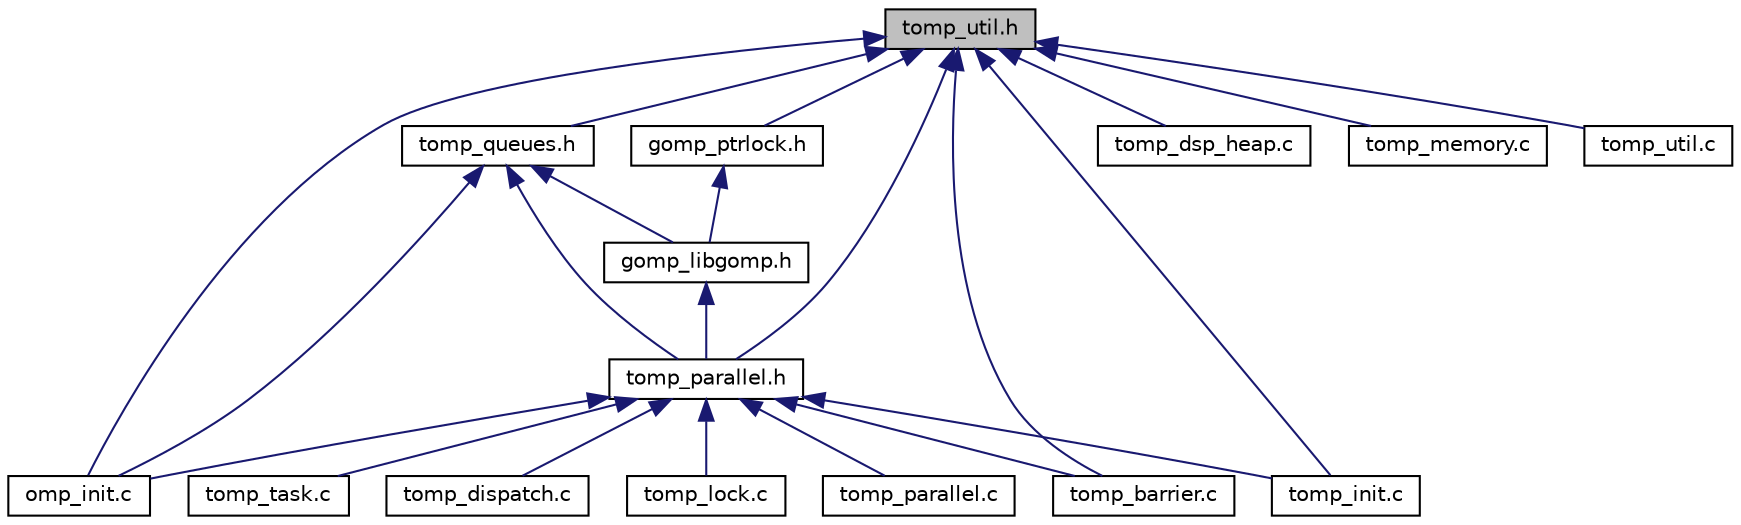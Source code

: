 digraph "tomp_util.h"
{
  edge [fontname="Helvetica",fontsize="10",labelfontname="Helvetica",labelfontsize="10"];
  node [fontname="Helvetica",fontsize="10",shape=record];
  Node1 [label="tomp_util.h",height=0.2,width=0.4,color="black", fillcolor="grey75", style="filled", fontcolor="black"];
  Node1 -> Node2 [dir="back",color="midnightblue",fontsize="10",style="solid",fontname="Helvetica"];
  Node2 [label="gomp_ptrlock.h",height=0.2,width=0.4,color="black", fillcolor="white", style="filled",URL="$gomp__ptrlock_8h_source.html"];
  Node2 -> Node3 [dir="back",color="midnightblue",fontsize="10",style="solid",fontname="Helvetica"];
  Node3 [label="gomp_libgomp.h",height=0.2,width=0.4,color="black", fillcolor="white", style="filled",URL="$gomp__libgomp_8h.html",tooltip="Declares gomp_schedule_type, gomp_work_share. "];
  Node3 -> Node4 [dir="back",color="midnightblue",fontsize="10",style="solid",fontname="Helvetica"];
  Node4 [label="tomp_parallel.h",height=0.2,width=0.4,color="black", fillcolor="white", style="filled",URL="$tomp__parallel_8h.html",tooltip="Declares various OMP data structures such as thread, teamstate team etc. "];
  Node4 -> Node5 [dir="back",color="midnightblue",fontsize="10",style="solid",fontname="Helvetica"];
  Node5 [label="omp_init.c",height=0.2,width=0.4,color="black", fillcolor="white", style="filled",URL="$omp__init_8c.html",tooltip="Implements function hooks to initialize the runtime during boot. "];
  Node4 -> Node6 [dir="back",color="midnightblue",fontsize="10",style="solid",fontname="Helvetica"];
  Node6 [label="tomp_barrier.c",height=0.2,width=0.4,color="black", fillcolor="white", style="filled",URL="$tomp__barrier_8c.html",tooltip="Implements GOMP_barrier. "];
  Node4 -> Node7 [dir="back",color="midnightblue",fontsize="10",style="solid",fontname="Helvetica"];
  Node7 [label="tomp_dispatch.c",height=0.2,width=0.4,color="black", fillcolor="white", style="filled",URL="$tomp__dispatch_8c.html",tooltip="Dispatcher Implementation for OpenMP. "];
  Node4 -> Node8 [dir="back",color="midnightblue",fontsize="10",style="solid",fontname="Helvetica"];
  Node8 [label="tomp_init.c",height=0.2,width=0.4,color="black", fillcolor="white", style="filled",URL="$tomp__init_8c.html",tooltip="Implements initialization/termination for OMP runtime. "];
  Node4 -> Node9 [dir="back",color="midnightblue",fontsize="10",style="solid",fontname="Helvetica"];
  Node9 [label="tomp_lock.c",height=0.2,width=0.4,color="black", fillcolor="white", style="filled",URL="$tomp__lock_8c.html",tooltip="Implements the OMP locking APIs. "];
  Node4 -> Node10 [dir="back",color="midnightblue",fontsize="10",style="solid",fontname="Helvetica"];
  Node10 [label="tomp_parallel.c",height=0.2,width=0.4,color="black", fillcolor="white", style="filled",URL="$tomp__parallel_8c.html",tooltip="Implements GOMP_parallel_[start|end]. "];
  Node4 -> Node11 [dir="back",color="midnightblue",fontsize="10",style="solid",fontname="Helvetica"];
  Node11 [label="tomp_task.c",height=0.2,width=0.4,color="black", fillcolor="white", style="filled",URL="$tomp__task_8c.html",tooltip="Implements (1) tasking APIs: GOMP_task, GOMP_taskwait (2) tomp_eoStartTask - the execution object for..."];
  Node1 -> Node12 [dir="back",color="midnightblue",fontsize="10",style="solid",fontname="Helvetica"];
  Node12 [label="tomp_queues.h",height=0.2,width=0.4,color="black", fillcolor="white", style="filled",URL="$tomp__queues_8h_source.html"];
  Node12 -> Node3 [dir="back",color="midnightblue",fontsize="10",style="solid",fontname="Helvetica"];
  Node12 -> Node5 [dir="back",color="midnightblue",fontsize="10",style="solid",fontname="Helvetica"];
  Node12 -> Node4 [dir="back",color="midnightblue",fontsize="10",style="solid",fontname="Helvetica"];
  Node1 -> Node5 [dir="back",color="midnightblue",fontsize="10",style="solid",fontname="Helvetica"];
  Node1 -> Node6 [dir="back",color="midnightblue",fontsize="10",style="solid",fontname="Helvetica"];
  Node1 -> Node13 [dir="back",color="midnightblue",fontsize="10",style="solid",fontname="Helvetica"];
  Node13 [label="tomp_dsp_heap.c",height=0.2,width=0.4,color="black", fillcolor="white", style="filled",URL="$tomp__dsp__heap_8c.html",tooltip="Thread safe, coherency aware dynamic memory management routines. "];
  Node1 -> Node8 [dir="back",color="midnightblue",fontsize="10",style="solid",fontname="Helvetica"];
  Node1 -> Node14 [dir="back",color="midnightblue",fontsize="10",style="solid",fontname="Helvetica"];
  Node14 [label="tomp_memory.c",height=0.2,width=0.4,color="black", fillcolor="white", style="filled",URL="$tomp__memory_8c.html",tooltip="Thread safe, coherency aware dynamic memory management routines. "];
  Node1 -> Node4 [dir="back",color="midnightblue",fontsize="10",style="solid",fontname="Helvetica"];
  Node1 -> Node15 [dir="back",color="midnightblue",fontsize="10",style="solid",fontname="Helvetica"];
  Node15 [label="tomp_util.c",height=0.2,width=0.4,color="black", fillcolor="white", style="filled",URL="$tomp__util_8c.html",tooltip="Implements utility functions. "];
}
